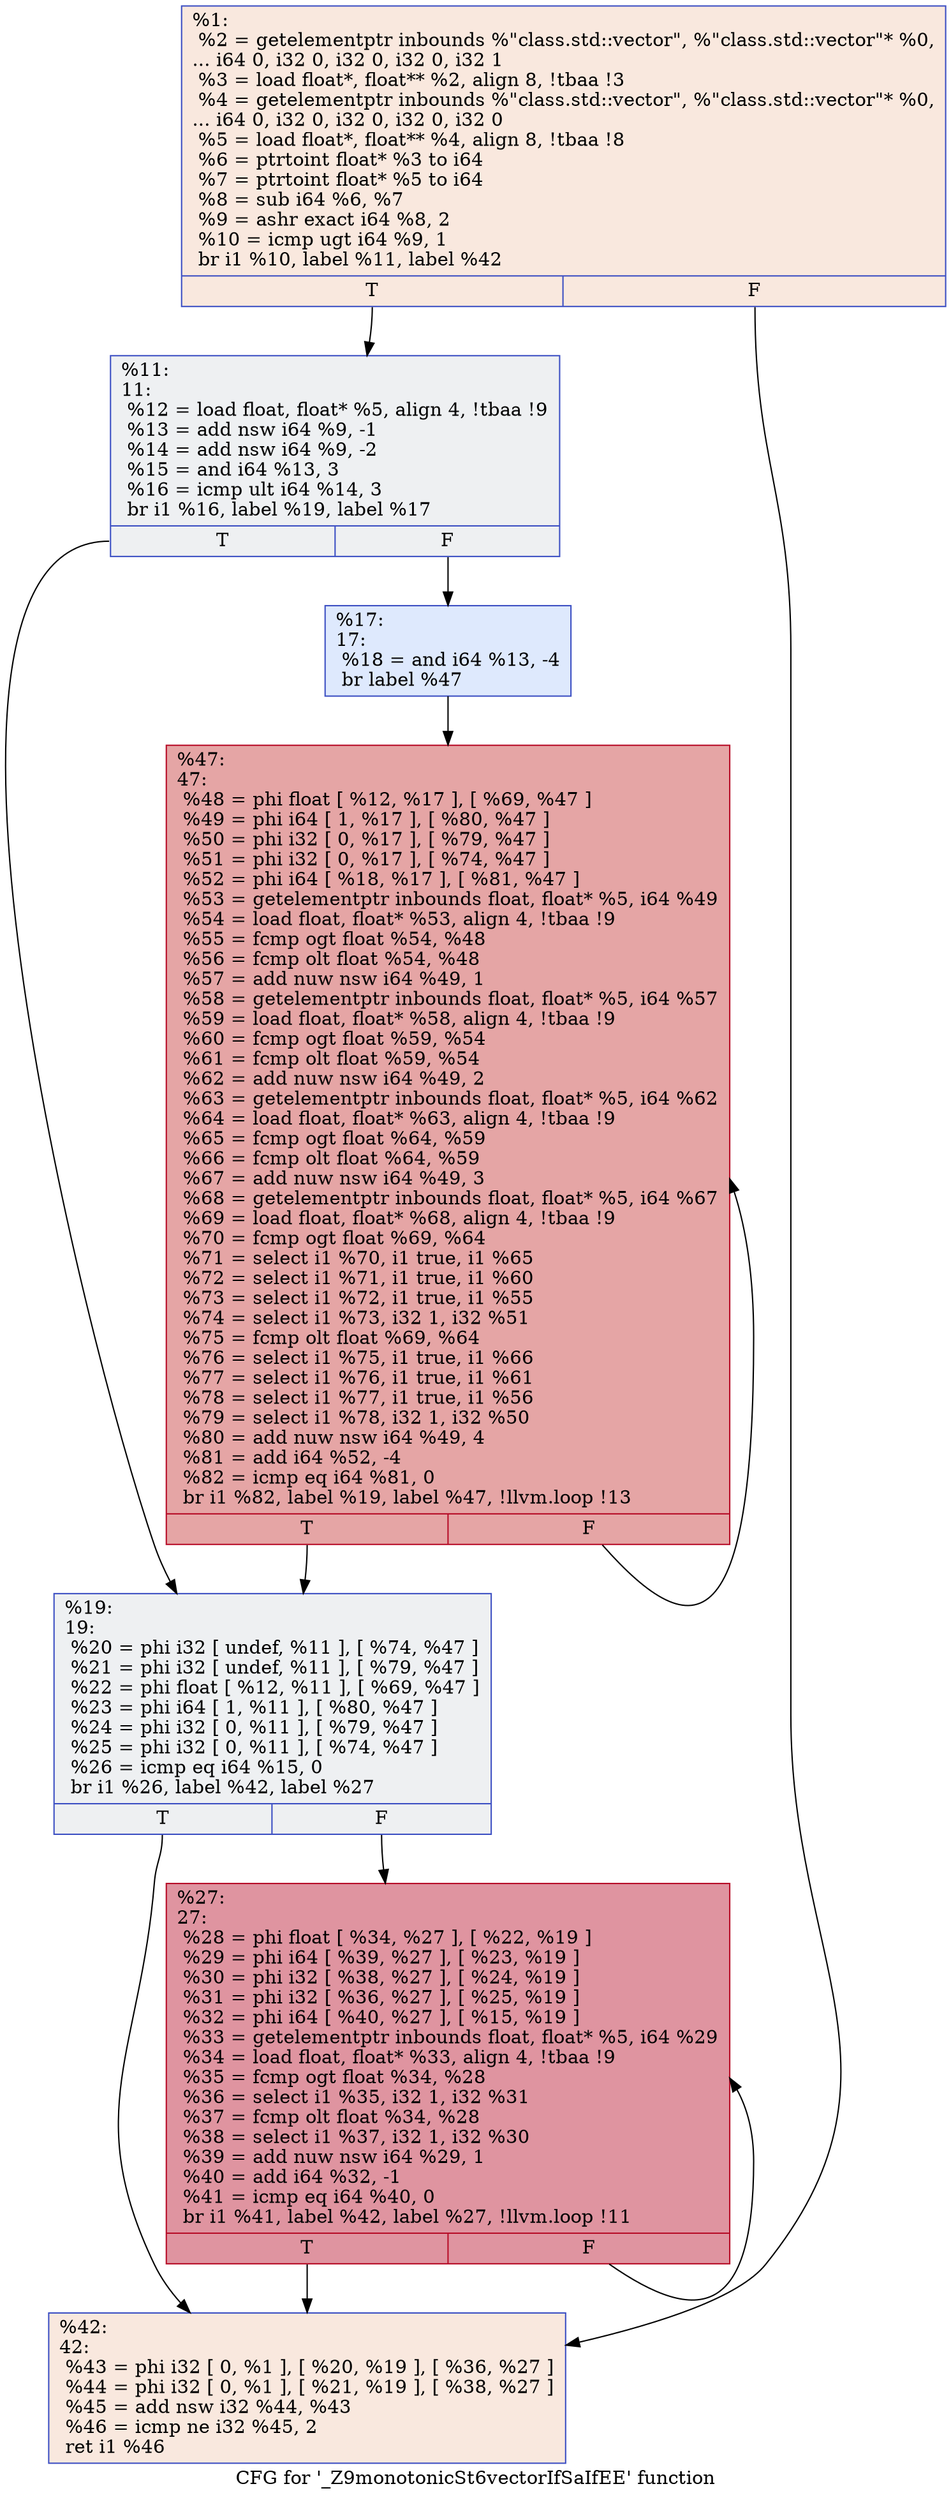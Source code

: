 digraph "CFG for '_Z9monotonicSt6vectorIfSaIfEE' function" {
	label="CFG for '_Z9monotonicSt6vectorIfSaIfEE' function";

	Node0x55f25dd0f820 [shape=record,color="#3d50c3ff", style=filled, fillcolor="#f2cab570",label="{%1:\l  %2 = getelementptr inbounds %\"class.std::vector\", %\"class.std::vector\"* %0,\l... i64 0, i32 0, i32 0, i32 0, i32 1\l  %3 = load float*, float** %2, align 8, !tbaa !3\l  %4 = getelementptr inbounds %\"class.std::vector\", %\"class.std::vector\"* %0,\l... i64 0, i32 0, i32 0, i32 0, i32 0\l  %5 = load float*, float** %4, align 8, !tbaa !8\l  %6 = ptrtoint float* %3 to i64\l  %7 = ptrtoint float* %5 to i64\l  %8 = sub i64 %6, %7\l  %9 = ashr exact i64 %8, 2\l  %10 = icmp ugt i64 %9, 1\l  br i1 %10, label %11, label %42\l|{<s0>T|<s1>F}}"];
	Node0x55f25dd0f820:s0 -> Node0x55f25dd10cd0;
	Node0x55f25dd0f820:s1 -> Node0x55f25dd11220;
	Node0x55f25dd10cd0 [shape=record,color="#3d50c3ff", style=filled, fillcolor="#d9dce170",label="{%11:\l11:                                               \l  %12 = load float, float* %5, align 4, !tbaa !9\l  %13 = add nsw i64 %9, -1\l  %14 = add nsw i64 %9, -2\l  %15 = and i64 %13, 3\l  %16 = icmp ult i64 %14, 3\l  br i1 %16, label %19, label %17\l|{<s0>T|<s1>F}}"];
	Node0x55f25dd10cd0:s0 -> Node0x55f25dd11780;
	Node0x55f25dd10cd0:s1 -> Node0x55f25dd11810;
	Node0x55f25dd11810 [shape=record,color="#3d50c3ff", style=filled, fillcolor="#b5cdfa70",label="{%17:\l17:                                               \l  %18 = and i64 %13, -4\l  br label %47\l}"];
	Node0x55f25dd11810 -> Node0x55f25dd11980;
	Node0x55f25dd11780 [shape=record,color="#3d50c3ff", style=filled, fillcolor="#d9dce170",label="{%19:\l19:                                               \l  %20 = phi i32 [ undef, %11 ], [ %74, %47 ]\l  %21 = phi i32 [ undef, %11 ], [ %79, %47 ]\l  %22 = phi float [ %12, %11 ], [ %69, %47 ]\l  %23 = phi i64 [ 1, %11 ], [ %80, %47 ]\l  %24 = phi i32 [ 0, %11 ], [ %79, %47 ]\l  %25 = phi i32 [ 0, %11 ], [ %74, %47 ]\l  %26 = icmp eq i64 %15, 0\l  br i1 %26, label %42, label %27\l|{<s0>T|<s1>F}}"];
	Node0x55f25dd11780:s0 -> Node0x55f25dd11220;
	Node0x55f25dd11780:s1 -> Node0x55f25dd12440;
	Node0x55f25dd12440 [shape=record,color="#b70d28ff", style=filled, fillcolor="#b70d2870",label="{%27:\l27:                                               \l  %28 = phi float [ %34, %27 ], [ %22, %19 ]\l  %29 = phi i64 [ %39, %27 ], [ %23, %19 ]\l  %30 = phi i32 [ %38, %27 ], [ %24, %19 ]\l  %31 = phi i32 [ %36, %27 ], [ %25, %19 ]\l  %32 = phi i64 [ %40, %27 ], [ %15, %19 ]\l  %33 = getelementptr inbounds float, float* %5, i64 %29\l  %34 = load float, float* %33, align 4, !tbaa !9\l  %35 = fcmp ogt float %34, %28\l  %36 = select i1 %35, i32 1, i32 %31\l  %37 = fcmp olt float %34, %28\l  %38 = select i1 %37, i32 1, i32 %30\l  %39 = add nuw nsw i64 %29, 1\l  %40 = add i64 %32, -1\l  %41 = icmp eq i64 %40, 0\l  br i1 %41, label %42, label %27, !llvm.loop !11\l|{<s0>T|<s1>F}}"];
	Node0x55f25dd12440:s0 -> Node0x55f25dd11220;
	Node0x55f25dd12440:s1 -> Node0x55f25dd12440;
	Node0x55f25dd11220 [shape=record,color="#3d50c3ff", style=filled, fillcolor="#f2cab570",label="{%42:\l42:                                               \l  %43 = phi i32 [ 0, %1 ], [ %20, %19 ], [ %36, %27 ]\l  %44 = phi i32 [ 0, %1 ], [ %21, %19 ], [ %38, %27 ]\l  %45 = add nsw i32 %44, %43\l  %46 = icmp ne i32 %45, 2\l  ret i1 %46\l}"];
	Node0x55f25dd11980 [shape=record,color="#b70d28ff", style=filled, fillcolor="#c5333470",label="{%47:\l47:                                               \l  %48 = phi float [ %12, %17 ], [ %69, %47 ]\l  %49 = phi i64 [ 1, %17 ], [ %80, %47 ]\l  %50 = phi i32 [ 0, %17 ], [ %79, %47 ]\l  %51 = phi i32 [ 0, %17 ], [ %74, %47 ]\l  %52 = phi i64 [ %18, %17 ], [ %81, %47 ]\l  %53 = getelementptr inbounds float, float* %5, i64 %49\l  %54 = load float, float* %53, align 4, !tbaa !9\l  %55 = fcmp ogt float %54, %48\l  %56 = fcmp olt float %54, %48\l  %57 = add nuw nsw i64 %49, 1\l  %58 = getelementptr inbounds float, float* %5, i64 %57\l  %59 = load float, float* %58, align 4, !tbaa !9\l  %60 = fcmp ogt float %59, %54\l  %61 = fcmp olt float %59, %54\l  %62 = add nuw nsw i64 %49, 2\l  %63 = getelementptr inbounds float, float* %5, i64 %62\l  %64 = load float, float* %63, align 4, !tbaa !9\l  %65 = fcmp ogt float %64, %59\l  %66 = fcmp olt float %64, %59\l  %67 = add nuw nsw i64 %49, 3\l  %68 = getelementptr inbounds float, float* %5, i64 %67\l  %69 = load float, float* %68, align 4, !tbaa !9\l  %70 = fcmp ogt float %69, %64\l  %71 = select i1 %70, i1 true, i1 %65\l  %72 = select i1 %71, i1 true, i1 %60\l  %73 = select i1 %72, i1 true, i1 %55\l  %74 = select i1 %73, i32 1, i32 %51\l  %75 = fcmp olt float %69, %64\l  %76 = select i1 %75, i1 true, i1 %66\l  %77 = select i1 %76, i1 true, i1 %61\l  %78 = select i1 %77, i1 true, i1 %56\l  %79 = select i1 %78, i32 1, i32 %50\l  %80 = add nuw nsw i64 %49, 4\l  %81 = add i64 %52, -4\l  %82 = icmp eq i64 %81, 0\l  br i1 %82, label %19, label %47, !llvm.loop !13\l|{<s0>T|<s1>F}}"];
	Node0x55f25dd11980:s0 -> Node0x55f25dd11780;
	Node0x55f25dd11980:s1 -> Node0x55f25dd11980;
}
